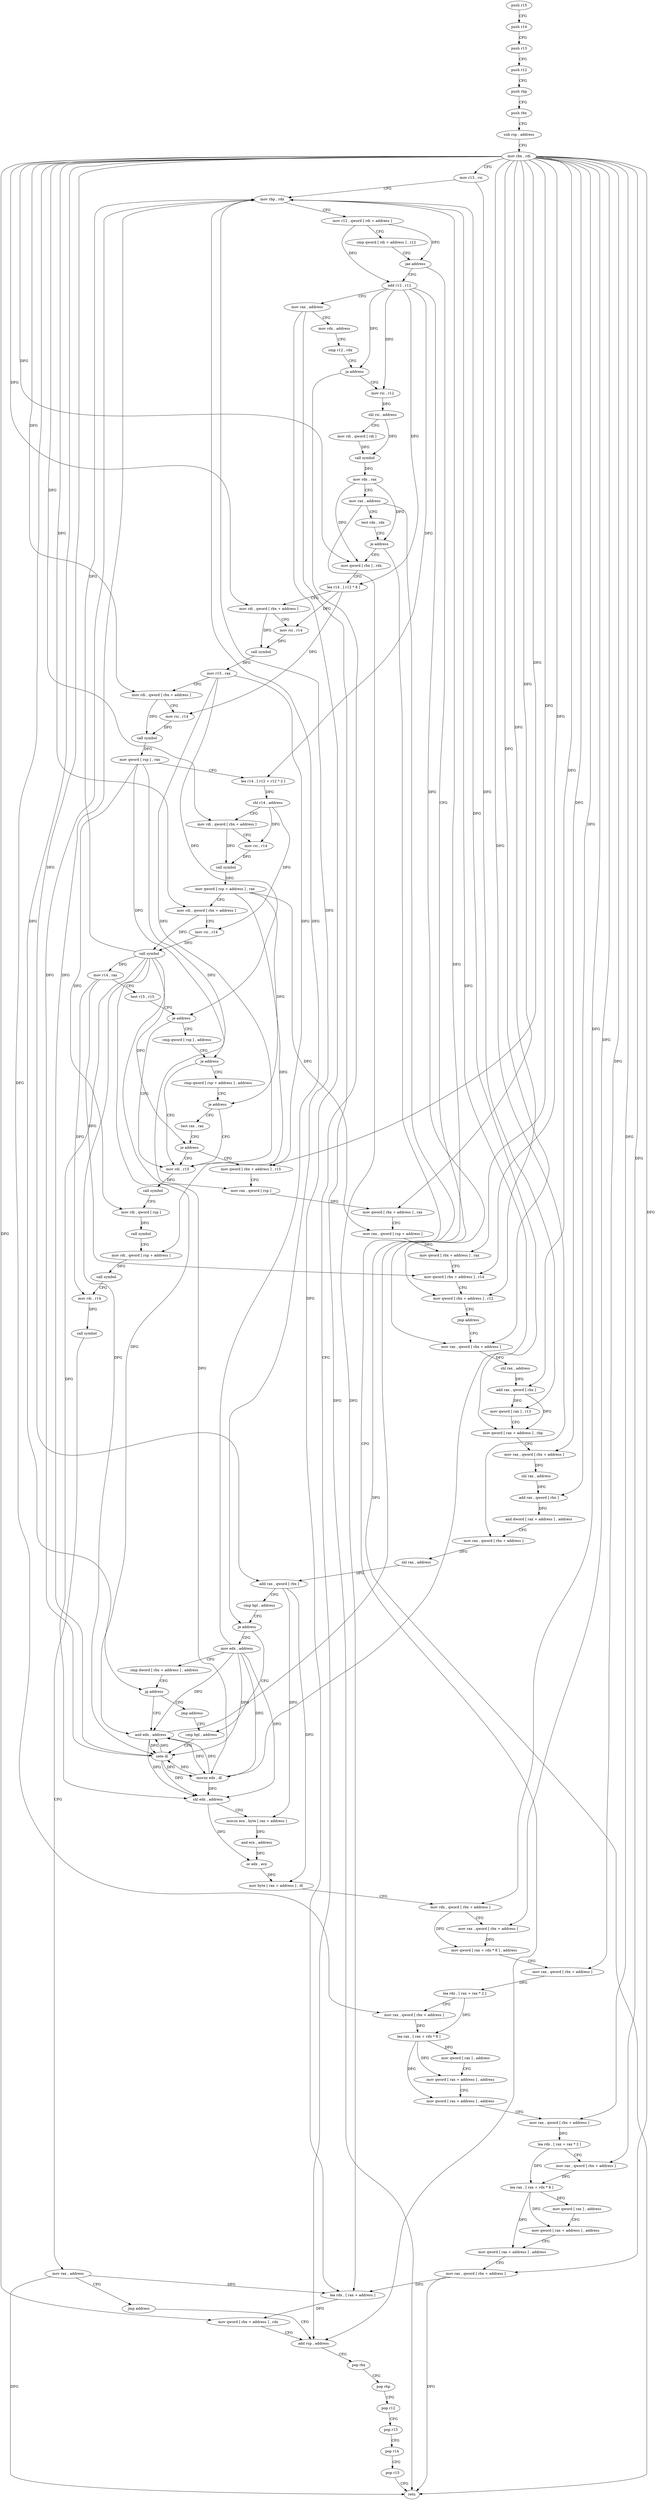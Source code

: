 digraph "func" {
"4327737" [label = "push r15" ]
"4327739" [label = "push r14" ]
"4327741" [label = "push r13" ]
"4327743" [label = "push r12" ]
"4327745" [label = "push rbp" ]
"4327746" [label = "push rbx" ]
"4327747" [label = "sub rsp , address" ]
"4327751" [label = "mov rbx , rdi" ]
"4327754" [label = "mov r13 , rsi" ]
"4327757" [label = "mov rbp , rdx" ]
"4327760" [label = "mov r12 , qword [ rdi + address ]" ]
"4327764" [label = "cmp qword [ rdi + address ] , r12" ]
"4327768" [label = "jae address" ]
"4327980" [label = "add r12 , r12" ]
"4327774" [label = "mov rax , qword [ rbx + address ]" ]
"4327983" [label = "mov rax , address" ]
"4327990" [label = "mov rdx , address" ]
"4328000" [label = "cmp r12 , rdx" ]
"4328003" [label = "ja address" ]
"4327965" [label = "add rsp , address" ]
"4328005" [label = "mov rsi , r12" ]
"4327778" [label = "shl rax , address" ]
"4327782" [label = "add rax , qword [ rbx ]" ]
"4327785" [label = "mov qword [ rax ] , r13" ]
"4327788" [label = "mov qword [ rax + address ] , rbp" ]
"4327792" [label = "mov rax , qword [ rbx + address ]" ]
"4327796" [label = "shl rax , address" ]
"4327800" [label = "add rax , qword [ rbx ]" ]
"4327803" [label = "and dword [ rax + address ] , address" ]
"4327810" [label = "mov rax , qword [ rbx + address ]" ]
"4327814" [label = "shl rax , address" ]
"4327818" [label = "add rax , qword [ rbx ]" ]
"4327821" [label = "cmp bpl , address" ]
"4327825" [label = "je address" ]
"4328223" [label = "mov edx , address" ]
"4327831" [label = "cmp bpl , address" ]
"4327969" [label = "pop rbx" ]
"4327970" [label = "pop rbp" ]
"4327971" [label = "pop r12" ]
"4327973" [label = "pop r13" ]
"4327975" [label = "pop r14" ]
"4327977" [label = "pop r15" ]
"4327979" [label = "retn" ]
"4328008" [label = "shl rsi , address" ]
"4328012" [label = "mov rdi , qword [ rdi ]" ]
"4328015" [label = "call symbol" ]
"4328020" [label = "mov rdx , rax" ]
"4328023" [label = "mov rax , address" ]
"4328030" [label = "test rdx , rdx" ]
"4328033" [label = "je address" ]
"4328035" [label = "mov qword [ rbx ] , rdx" ]
"4328228" [label = "cmp dword [ rbx + address ] , address" ]
"4328235" [label = "jg address" ]
"4327841" [label = "and edx , address" ]
"4328241" [label = "jmp address" ]
"4327835" [label = "sete dl" ]
"4327838" [label = "movzx edx , dl" ]
"4328038" [label = "lea r14 , [ r12 * 8 ]" ]
"4328046" [label = "mov rdi , qword [ rbx + address ]" ]
"4328050" [label = "mov rsi , r14" ]
"4328053" [label = "call symbol" ]
"4328058" [label = "mov r15 , rax" ]
"4328061" [label = "mov rdi , qword [ rbx + address ]" ]
"4328065" [label = "mov rsi , r14" ]
"4328068" [label = "call symbol" ]
"4328073" [label = "mov qword [ rsp ] , rax" ]
"4328077" [label = "lea r14 , [ r12 + r12 * 2 ]" ]
"4328081" [label = "shl r14 , address" ]
"4328085" [label = "mov rdi , qword [ rbx + address ]" ]
"4328089" [label = "mov rsi , r14" ]
"4328092" [label = "call symbol" ]
"4328097" [label = "mov qword [ rsp + address ] , rax" ]
"4328102" [label = "mov rdi , qword [ rbx + address ]" ]
"4328106" [label = "mov rsi , r14" ]
"4328109" [label = "call symbol" ]
"4328114" [label = "mov r14 , rax" ]
"4328117" [label = "test r15 , r15" ]
"4328120" [label = "je address" ]
"4328176" [label = "mov rdi , r15" ]
"4328122" [label = "cmp qword [ rsp ] , address" ]
"4327844" [label = "shl edx , address" ]
"4327847" [label = "movzx ecx , byte [ rax + address ]" ]
"4327851" [label = "and ecx , address" ]
"4327854" [label = "or edx , ecx" ]
"4327856" [label = "mov byte [ rax + address ] , dl" ]
"4327859" [label = "mov rdx , qword [ rbx + address ]" ]
"4327863" [label = "mov rax , qword [ rbx + address ]" ]
"4327867" [label = "mov qword [ rax + rdx * 8 ] , address" ]
"4327875" [label = "mov rax , qword [ rbx + address ]" ]
"4327879" [label = "lea rdx , [ rax + rax * 2 ]" ]
"4327883" [label = "mov rax , qword [ rbx + address ]" ]
"4327887" [label = "lea rax , [ rax + rdx * 8 ]" ]
"4327891" [label = "mov qword [ rax ] , address" ]
"4327898" [label = "mov qword [ rax + address ] , address" ]
"4327906" [label = "mov qword [ rax + address ] , address" ]
"4327914" [label = "mov rax , qword [ rbx + address ]" ]
"4327918" [label = "lea rdx , [ rax + rax * 2 ]" ]
"4327922" [label = "mov rax , qword [ rbx + address ]" ]
"4327926" [label = "lea rax , [ rax + rdx * 8 ]" ]
"4327930" [label = "mov qword [ rax ] , address" ]
"4327937" [label = "mov qword [ rax + address ] , address" ]
"4327945" [label = "mov qword [ rax + address ] , address" ]
"4327953" [label = "mov rax , qword [ rbx + address ]" ]
"4327957" [label = "lea rdx , [ rax + address ]" ]
"4327961" [label = "mov qword [ rbx + address ] , rdx" ]
"4328179" [label = "call symbol" ]
"4328184" [label = "mov rdi , qword [ rsp ]" ]
"4328188" [label = "call symbol" ]
"4328193" [label = "mov rdi , qword [ rsp + address ]" ]
"4328198" [label = "call symbol" ]
"4328203" [label = "mov rdi , r14" ]
"4328206" [label = "call symbol" ]
"4328211" [label = "mov rax , address" ]
"4328218" [label = "jmp address" ]
"4328127" [label = "je address" ]
"4328129" [label = "cmp qword [ rsp + address ] , address" ]
"4328135" [label = "je address" ]
"4328137" [label = "test rax , rax" ]
"4328140" [label = "je address" ]
"4328142" [label = "mov qword [ rbx + address ] , r15" ]
"4328146" [label = "mov rax , qword [ rsp ]" ]
"4328150" [label = "mov qword [ rbx + address ] , rax" ]
"4328154" [label = "mov rax , qword [ rsp + address ]" ]
"4328159" [label = "mov qword [ rbx + address ] , rax" ]
"4328163" [label = "mov qword [ rbx + address ] , r14" ]
"4328167" [label = "mov qword [ rbx + address ] , r12" ]
"4328171" [label = "jmp address" ]
"4327737" -> "4327739" [ label = "CFG" ]
"4327739" -> "4327741" [ label = "CFG" ]
"4327741" -> "4327743" [ label = "CFG" ]
"4327743" -> "4327745" [ label = "CFG" ]
"4327745" -> "4327746" [ label = "CFG" ]
"4327746" -> "4327747" [ label = "CFG" ]
"4327747" -> "4327751" [ label = "CFG" ]
"4327751" -> "4327754" [ label = "CFG" ]
"4327751" -> "4327774" [ label = "DFG" ]
"4327751" -> "4327782" [ label = "DFG" ]
"4327751" -> "4327792" [ label = "DFG" ]
"4327751" -> "4327800" [ label = "DFG" ]
"4327751" -> "4327810" [ label = "DFG" ]
"4327751" -> "4327818" [ label = "DFG" ]
"4327751" -> "4328235" [ label = "DFG" ]
"4327751" -> "4328035" [ label = "DFG" ]
"4327751" -> "4328046" [ label = "DFG" ]
"4327751" -> "4328061" [ label = "DFG" ]
"4327751" -> "4328085" [ label = "DFG" ]
"4327751" -> "4328102" [ label = "DFG" ]
"4327751" -> "4327859" [ label = "DFG" ]
"4327751" -> "4327863" [ label = "DFG" ]
"4327751" -> "4327875" [ label = "DFG" ]
"4327751" -> "4327883" [ label = "DFG" ]
"4327751" -> "4327914" [ label = "DFG" ]
"4327751" -> "4327922" [ label = "DFG" ]
"4327751" -> "4327953" [ label = "DFG" ]
"4327751" -> "4327961" [ label = "DFG" ]
"4327751" -> "4328142" [ label = "DFG" ]
"4327751" -> "4328150" [ label = "DFG" ]
"4327751" -> "4328159" [ label = "DFG" ]
"4327751" -> "4328163" [ label = "DFG" ]
"4327751" -> "4328167" [ label = "DFG" ]
"4327754" -> "4327757" [ label = "CFG" ]
"4327754" -> "4327785" [ label = "DFG" ]
"4327757" -> "4327760" [ label = "CFG" ]
"4327757" -> "4327788" [ label = "DFG" ]
"4327757" -> "4327825" [ label = "DFG" ]
"4327757" -> "4327835" [ label = "DFG" ]
"4327760" -> "4327764" [ label = "CFG" ]
"4327760" -> "4327768" [ label = "DFG" ]
"4327760" -> "4327980" [ label = "DFG" ]
"4327764" -> "4327768" [ label = "CFG" ]
"4327768" -> "4327980" [ label = "CFG" ]
"4327768" -> "4327774" [ label = "CFG" ]
"4327980" -> "4327983" [ label = "CFG" ]
"4327980" -> "4328003" [ label = "DFG" ]
"4327980" -> "4328005" [ label = "DFG" ]
"4327980" -> "4328038" [ label = "DFG" ]
"4327980" -> "4328077" [ label = "DFG" ]
"4327980" -> "4328167" [ label = "DFG" ]
"4327774" -> "4327778" [ label = "DFG" ]
"4327983" -> "4327990" [ label = "CFG" ]
"4327983" -> "4327979" [ label = "DFG" ]
"4327983" -> "4327957" [ label = "DFG" ]
"4327990" -> "4328000" [ label = "CFG" ]
"4328000" -> "4328003" [ label = "CFG" ]
"4328003" -> "4327965" [ label = "CFG" ]
"4328003" -> "4328005" [ label = "CFG" ]
"4327965" -> "4327969" [ label = "CFG" ]
"4328005" -> "4328008" [ label = "DFG" ]
"4327778" -> "4327782" [ label = "DFG" ]
"4327782" -> "4327785" [ label = "DFG" ]
"4327782" -> "4327788" [ label = "DFG" ]
"4327785" -> "4327788" [ label = "CFG" ]
"4327788" -> "4327792" [ label = "CFG" ]
"4327792" -> "4327796" [ label = "DFG" ]
"4327796" -> "4327800" [ label = "DFG" ]
"4327800" -> "4327803" [ label = "DFG" ]
"4327803" -> "4327810" [ label = "CFG" ]
"4327810" -> "4327814" [ label = "DFG" ]
"4327814" -> "4327818" [ label = "DFG" ]
"4327818" -> "4327821" [ label = "CFG" ]
"4327818" -> "4327847" [ label = "DFG" ]
"4327818" -> "4327856" [ label = "DFG" ]
"4327821" -> "4327825" [ label = "CFG" ]
"4327825" -> "4328223" [ label = "CFG" ]
"4327825" -> "4327831" [ label = "CFG" ]
"4328223" -> "4328228" [ label = "CFG" ]
"4328223" -> "4327757" [ label = "DFG" ]
"4328223" -> "4327835" [ label = "DFG" ]
"4328223" -> "4327838" [ label = "DFG" ]
"4328223" -> "4327841" [ label = "DFG" ]
"4328223" -> "4327844" [ label = "DFG" ]
"4327831" -> "4327835" [ label = "CFG" ]
"4327969" -> "4327970" [ label = "CFG" ]
"4327970" -> "4327971" [ label = "CFG" ]
"4327971" -> "4327973" [ label = "CFG" ]
"4327973" -> "4327975" [ label = "CFG" ]
"4327975" -> "4327977" [ label = "CFG" ]
"4327977" -> "4327979" [ label = "CFG" ]
"4328008" -> "4328012" [ label = "CFG" ]
"4328008" -> "4328015" [ label = "DFG" ]
"4328012" -> "4328015" [ label = "DFG" ]
"4328015" -> "4328020" [ label = "DFG" ]
"4328020" -> "4328023" [ label = "CFG" ]
"4328020" -> "4328033" [ label = "DFG" ]
"4328020" -> "4328035" [ label = "DFG" ]
"4328023" -> "4328030" [ label = "CFG" ]
"4328023" -> "4327979" [ label = "DFG" ]
"4328023" -> "4327957" [ label = "DFG" ]
"4328030" -> "4328033" [ label = "CFG" ]
"4328033" -> "4327965" [ label = "CFG" ]
"4328033" -> "4328035" [ label = "CFG" ]
"4328035" -> "4328038" [ label = "CFG" ]
"4328228" -> "4328235" [ label = "CFG" ]
"4328235" -> "4327841" [ label = "CFG" ]
"4328235" -> "4328241" [ label = "CFG" ]
"4327841" -> "4327844" [ label = "DFG" ]
"4327841" -> "4327757" [ label = "DFG" ]
"4327841" -> "4327838" [ label = "DFG" ]
"4327841" -> "4327835" [ label = "DFG" ]
"4328241" -> "4327831" [ label = "CFG" ]
"4327835" -> "4327838" [ label = "DFG" ]
"4327835" -> "4327757" [ label = "DFG" ]
"4327835" -> "4327841" [ label = "DFG" ]
"4327835" -> "4327844" [ label = "DFG" ]
"4327838" -> "4327841" [ label = "DFG" ]
"4327838" -> "4327757" [ label = "DFG" ]
"4327838" -> "4327835" [ label = "DFG" ]
"4327838" -> "4327844" [ label = "DFG" ]
"4328038" -> "4328046" [ label = "CFG" ]
"4328038" -> "4328050" [ label = "DFG" ]
"4328038" -> "4328065" [ label = "DFG" ]
"4328046" -> "4328050" [ label = "CFG" ]
"4328046" -> "4328053" [ label = "DFG" ]
"4328050" -> "4328053" [ label = "DFG" ]
"4328053" -> "4328058" [ label = "DFG" ]
"4328058" -> "4328061" [ label = "CFG" ]
"4328058" -> "4328120" [ label = "DFG" ]
"4328058" -> "4328176" [ label = "DFG" ]
"4328058" -> "4328142" [ label = "DFG" ]
"4328061" -> "4328065" [ label = "CFG" ]
"4328061" -> "4328068" [ label = "DFG" ]
"4328065" -> "4328068" [ label = "DFG" ]
"4328068" -> "4328073" [ label = "DFG" ]
"4328073" -> "4328077" [ label = "CFG" ]
"4328073" -> "4328184" [ label = "DFG" ]
"4328073" -> "4328127" [ label = "DFG" ]
"4328073" -> "4328146" [ label = "DFG" ]
"4328077" -> "4328081" [ label = "DFG" ]
"4328081" -> "4328085" [ label = "CFG" ]
"4328081" -> "4328089" [ label = "DFG" ]
"4328081" -> "4328106" [ label = "DFG" ]
"4328085" -> "4328089" [ label = "CFG" ]
"4328085" -> "4328092" [ label = "DFG" ]
"4328089" -> "4328092" [ label = "DFG" ]
"4328092" -> "4328097" [ label = "DFG" ]
"4328097" -> "4328102" [ label = "CFG" ]
"4328097" -> "4328193" [ label = "DFG" ]
"4328097" -> "4328135" [ label = "DFG" ]
"4328097" -> "4328154" [ label = "DFG" ]
"4328102" -> "4328106" [ label = "CFG" ]
"4328102" -> "4328109" [ label = "DFG" ]
"4328106" -> "4328109" [ label = "DFG" ]
"4328109" -> "4328114" [ label = "DFG" ]
"4328109" -> "4327757" [ label = "DFG" ]
"4328109" -> "4327838" [ label = "DFG" ]
"4328109" -> "4328140" [ label = "DFG" ]
"4328109" -> "4327835" [ label = "DFG" ]
"4328109" -> "4327841" [ label = "DFG" ]
"4328109" -> "4327844" [ label = "DFG" ]
"4328114" -> "4328117" [ label = "CFG" ]
"4328114" -> "4328203" [ label = "DFG" ]
"4328114" -> "4328163" [ label = "DFG" ]
"4328117" -> "4328120" [ label = "CFG" ]
"4328120" -> "4328176" [ label = "CFG" ]
"4328120" -> "4328122" [ label = "CFG" ]
"4328176" -> "4328179" [ label = "DFG" ]
"4328122" -> "4328127" [ label = "CFG" ]
"4327844" -> "4327847" [ label = "CFG" ]
"4327844" -> "4327854" [ label = "DFG" ]
"4327847" -> "4327851" [ label = "DFG" ]
"4327851" -> "4327854" [ label = "DFG" ]
"4327854" -> "4327856" [ label = "DFG" ]
"4327856" -> "4327859" [ label = "CFG" ]
"4327859" -> "4327863" [ label = "CFG" ]
"4327859" -> "4327867" [ label = "DFG" ]
"4327863" -> "4327867" [ label = "DFG" ]
"4327867" -> "4327875" [ label = "CFG" ]
"4327875" -> "4327879" [ label = "DFG" ]
"4327879" -> "4327883" [ label = "CFG" ]
"4327879" -> "4327887" [ label = "DFG" ]
"4327883" -> "4327887" [ label = "DFG" ]
"4327887" -> "4327891" [ label = "DFG" ]
"4327887" -> "4327898" [ label = "DFG" ]
"4327887" -> "4327906" [ label = "DFG" ]
"4327891" -> "4327898" [ label = "CFG" ]
"4327898" -> "4327906" [ label = "CFG" ]
"4327906" -> "4327914" [ label = "CFG" ]
"4327914" -> "4327918" [ label = "DFG" ]
"4327918" -> "4327922" [ label = "CFG" ]
"4327918" -> "4327926" [ label = "DFG" ]
"4327922" -> "4327926" [ label = "DFG" ]
"4327926" -> "4327930" [ label = "DFG" ]
"4327926" -> "4327937" [ label = "DFG" ]
"4327926" -> "4327945" [ label = "DFG" ]
"4327930" -> "4327937" [ label = "CFG" ]
"4327937" -> "4327945" [ label = "CFG" ]
"4327945" -> "4327953" [ label = "CFG" ]
"4327953" -> "4327957" [ label = "DFG" ]
"4327953" -> "4327979" [ label = "DFG" ]
"4327957" -> "4327961" [ label = "DFG" ]
"4327961" -> "4327965" [ label = "CFG" ]
"4328179" -> "4328184" [ label = "CFG" ]
"4328184" -> "4328188" [ label = "DFG" ]
"4328188" -> "4328193" [ label = "CFG" ]
"4328193" -> "4328198" [ label = "DFG" ]
"4328198" -> "4328203" [ label = "CFG" ]
"4328203" -> "4328206" [ label = "DFG" ]
"4328206" -> "4328211" [ label = "CFG" ]
"4328211" -> "4328218" [ label = "CFG" ]
"4328211" -> "4327957" [ label = "DFG" ]
"4328211" -> "4327979" [ label = "DFG" ]
"4328218" -> "4327965" [ label = "CFG" ]
"4328127" -> "4328176" [ label = "CFG" ]
"4328127" -> "4328129" [ label = "CFG" ]
"4328129" -> "4328135" [ label = "CFG" ]
"4328135" -> "4328176" [ label = "CFG" ]
"4328135" -> "4328137" [ label = "CFG" ]
"4328137" -> "4328140" [ label = "CFG" ]
"4328140" -> "4328176" [ label = "CFG" ]
"4328140" -> "4328142" [ label = "CFG" ]
"4328142" -> "4328146" [ label = "CFG" ]
"4328146" -> "4328150" [ label = "DFG" ]
"4328150" -> "4328154" [ label = "CFG" ]
"4328154" -> "4328159" [ label = "DFG" ]
"4328159" -> "4328163" [ label = "CFG" ]
"4328163" -> "4328167" [ label = "CFG" ]
"4328167" -> "4328171" [ label = "CFG" ]
"4328171" -> "4327774" [ label = "CFG" ]
}
